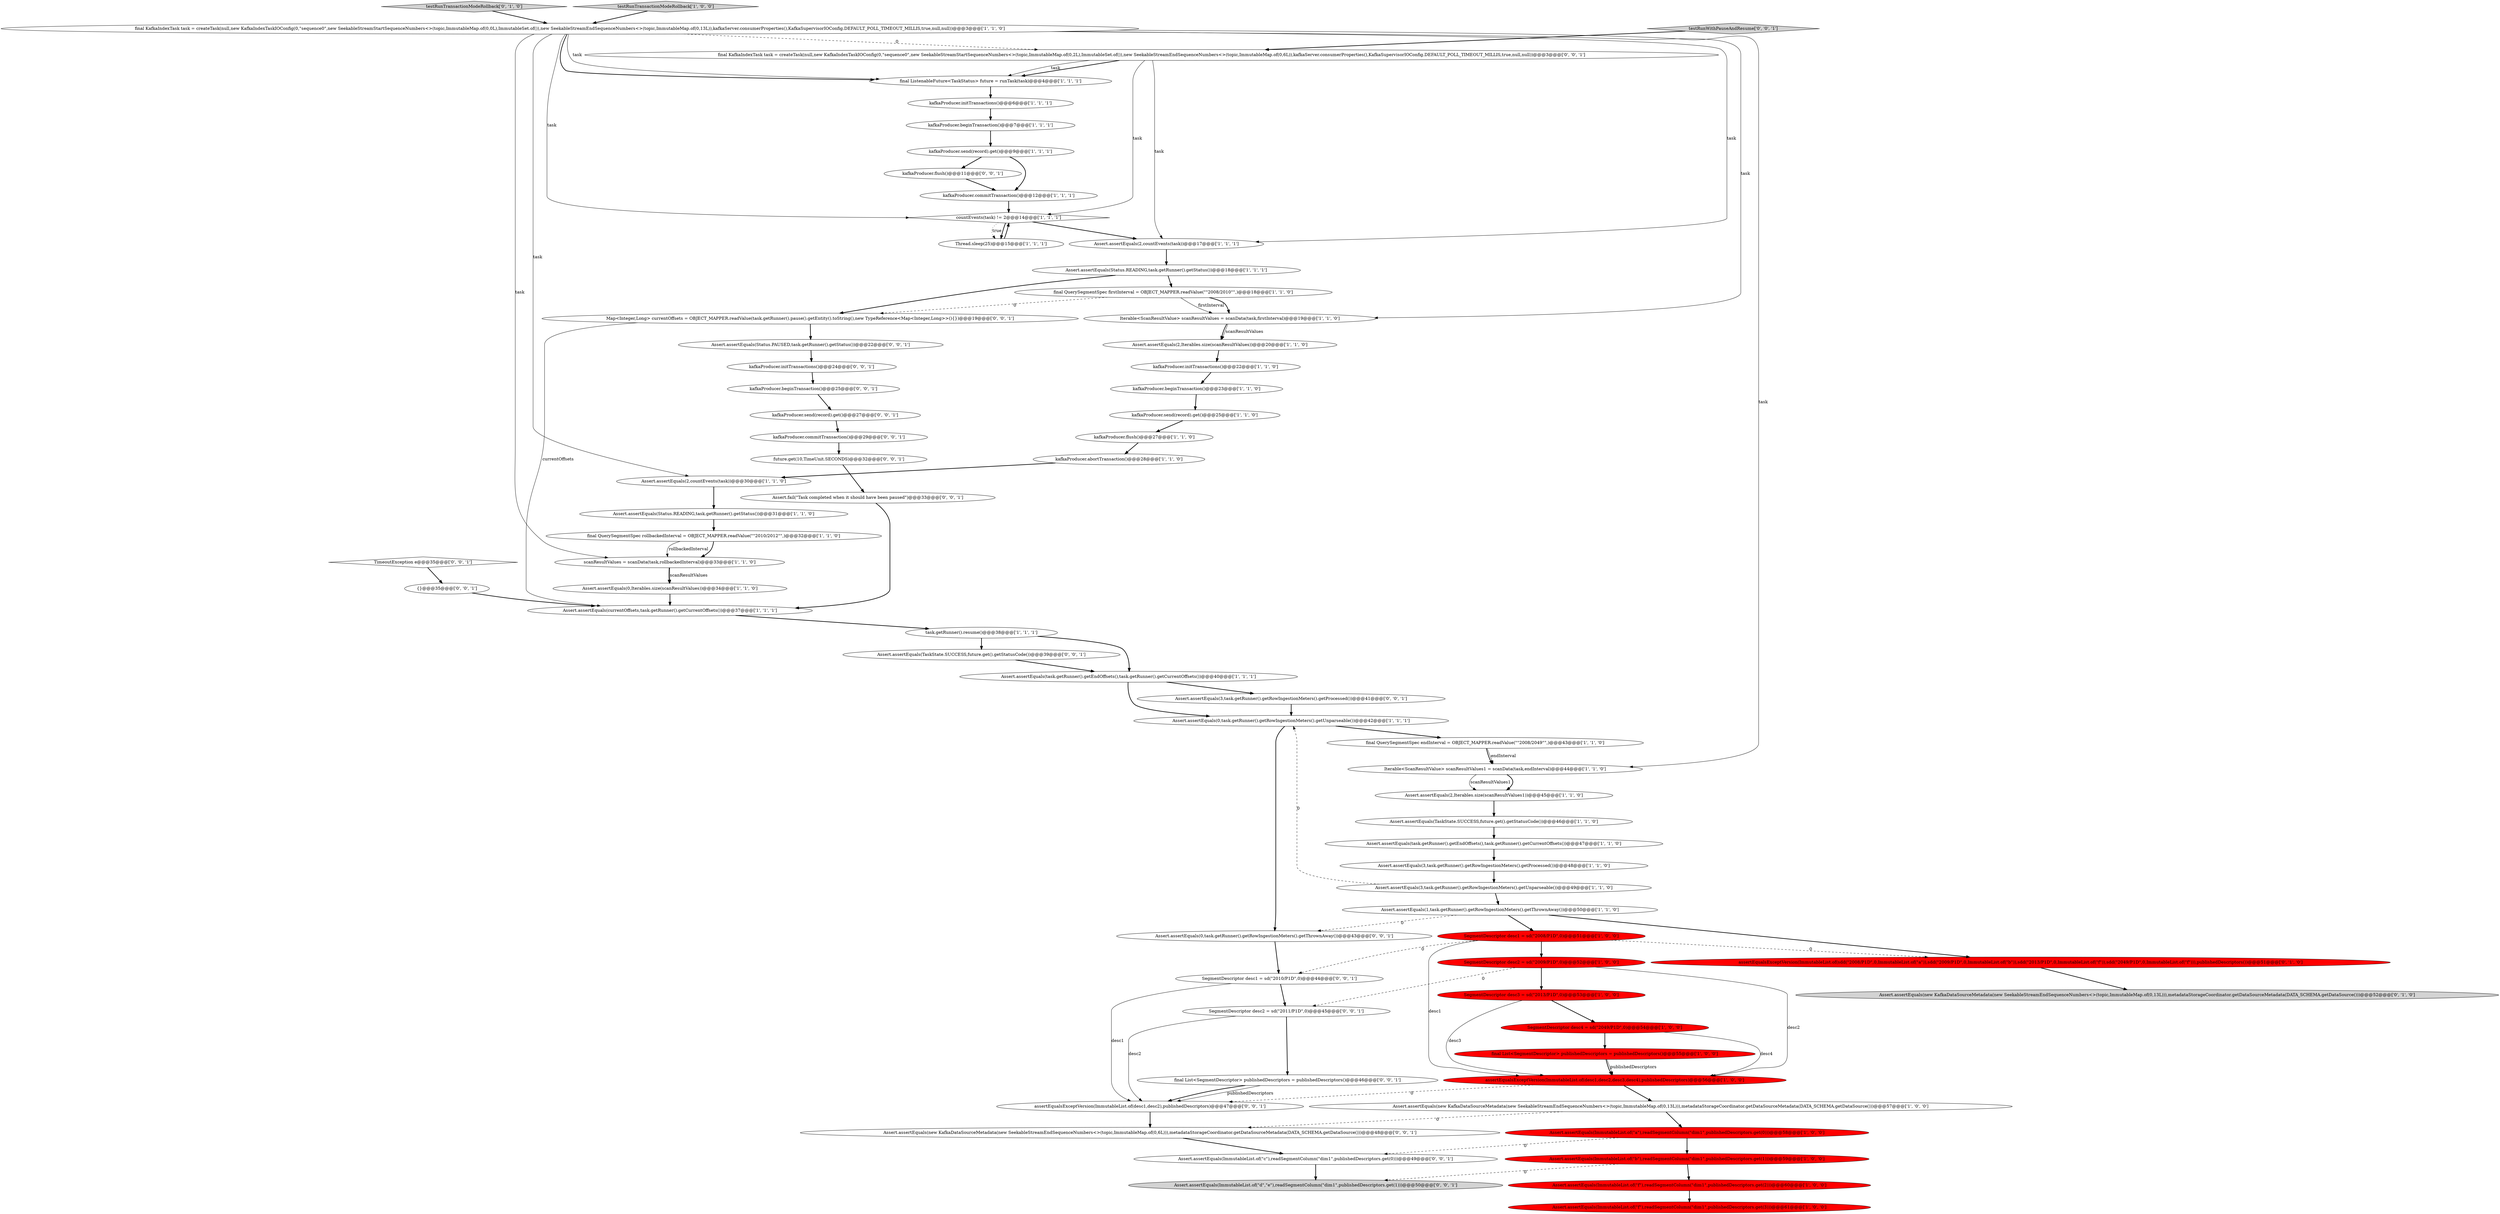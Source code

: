 digraph {
19 [style = filled, label = "SegmentDescriptor desc3 = sd(\"2013/P1D\",0)@@@53@@@['1', '0', '0']", fillcolor = red, shape = ellipse image = "AAA1AAABBB1BBB"];
2 [style = filled, label = "Assert.assertEquals(Status.READING,task.getRunner().getStatus())@@@31@@@['1', '1', '0']", fillcolor = white, shape = ellipse image = "AAA0AAABBB1BBB"];
69 [style = filled, label = "Assert.assertEquals(Status.PAUSED,task.getRunner().getStatus())@@@22@@@['0', '0', '1']", fillcolor = white, shape = ellipse image = "AAA0AAABBB3BBB"];
28 [style = filled, label = "final QuerySegmentSpec endInterval = OBJECT_MAPPER.readValue(\"\"2008/2049\"\",)@@@43@@@['1', '1', '0']", fillcolor = white, shape = ellipse image = "AAA0AAABBB1BBB"];
18 [style = filled, label = "Assert.assertEquals(ImmutableList.of(\"b\"),readSegmentColumn(\"dim1\",publishedDescriptors.get(1)))@@@59@@@['1', '0', '0']", fillcolor = red, shape = ellipse image = "AAA1AAABBB1BBB"];
20 [style = filled, label = "Assert.assertEquals(ImmutableList.of(\"a\"),readSegmentColumn(\"dim1\",publishedDescriptors.get(0)))@@@58@@@['1', '0', '0']", fillcolor = red, shape = ellipse image = "AAA1AAABBB1BBB"];
71 [style = filled, label = "kafkaProducer.send(record).get()@@@27@@@['0', '0', '1']", fillcolor = white, shape = ellipse image = "AAA0AAABBB3BBB"];
8 [style = filled, label = "Assert.assertEquals(task.getRunner().getEndOffsets(),task.getRunner().getCurrentOffsets())@@@40@@@['1', '1', '1']", fillcolor = white, shape = ellipse image = "AAA0AAABBB1BBB"];
51 [style = filled, label = "SegmentDescriptor desc1 = sd(\"2010/P1D\",0)@@@44@@@['0', '0', '1']", fillcolor = white, shape = ellipse image = "AAA0AAABBB3BBB"];
55 [style = filled, label = "kafkaProducer.initTransactions()@@@24@@@['0', '0', '1']", fillcolor = white, shape = ellipse image = "AAA0AAABBB3BBB"];
6 [style = filled, label = "Thread.sleep(25)@@@15@@@['1', '1', '1']", fillcolor = white, shape = ellipse image = "AAA0AAABBB1BBB"];
54 [style = filled, label = "kafkaProducer.commitTransaction()@@@29@@@['0', '0', '1']", fillcolor = white, shape = ellipse image = "AAA0AAABBB3BBB"];
42 [style = filled, label = "task.getRunner().resume()@@@38@@@['1', '1', '1']", fillcolor = white, shape = ellipse image = "AAA0AAABBB1BBB"];
40 [style = filled, label = "Assert.assertEquals(2,Iterables.size(scanResultValues))@@@20@@@['1', '1', '0']", fillcolor = white, shape = ellipse image = "AAA0AAABBB1BBB"];
26 [style = filled, label = "kafkaProducer.beginTransaction()@@@23@@@['1', '1', '0']", fillcolor = white, shape = ellipse image = "AAA0AAABBB1BBB"];
47 [style = filled, label = "testRunTransactionModeRollback['0', '1', '0']", fillcolor = lightgray, shape = diamond image = "AAA0AAABBB2BBB"];
48 [style = filled, label = "Assert.assertEquals(new KafkaDataSourceMetadata(new SeekableStreamEndSequenceNumbers<>(topic,ImmutableMap.of(0,13L))),metadataStorageCoordinator.getDataSourceMetadata(DATA_SCHEMA.getDataSource()))@@@52@@@['0', '1', '0']", fillcolor = lightgray, shape = ellipse image = "AAA0AAABBB2BBB"];
13 [style = filled, label = "testRunTransactionModeRollback['1', '0', '0']", fillcolor = lightgray, shape = diamond image = "AAA0AAABBB1BBB"];
53 [style = filled, label = "SegmentDescriptor desc2 = sd(\"2011/P1D\",0)@@@45@@@['0', '0', '1']", fillcolor = white, shape = ellipse image = "AAA0AAABBB3BBB"];
56 [style = filled, label = "Assert.assertEquals(TaskState.SUCCESS,future.get().getStatusCode())@@@39@@@['0', '0', '1']", fillcolor = white, shape = ellipse image = "AAA0AAABBB3BBB"];
59 [style = filled, label = "Assert.fail(\"Task completed when it should have been paused\")@@@33@@@['0', '0', '1']", fillcolor = white, shape = ellipse image = "AAA0AAABBB3BBB"];
25 [style = filled, label = "Assert.assertEquals(new KafkaDataSourceMetadata(new SeekableStreamEndSequenceNumbers<>(topic,ImmutableMap.of(0,13L))),metadataStorageCoordinator.getDataSourceMetadata(DATA_SCHEMA.getDataSource()))@@@57@@@['1', '0', '0']", fillcolor = white, shape = ellipse image = "AAA0AAABBB1BBB"];
34 [style = filled, label = "SegmentDescriptor desc4 = sd(\"2049/P1D\",0)@@@54@@@['1', '0', '0']", fillcolor = red, shape = ellipse image = "AAA1AAABBB1BBB"];
5 [style = filled, label = "countEvents(task) != 2@@@14@@@['1', '1', '1']", fillcolor = white, shape = diamond image = "AAA0AAABBB1BBB"];
17 [style = filled, label = "assertEqualsExceptVersion(ImmutableList.of(desc1,desc2,desc3,desc4),publishedDescriptors)@@@56@@@['1', '0', '0']", fillcolor = red, shape = ellipse image = "AAA1AAABBB1BBB"];
43 [style = filled, label = "kafkaProducer.initTransactions()@@@6@@@['1', '1', '1']", fillcolor = white, shape = ellipse image = "AAA0AAABBB1BBB"];
63 [style = filled, label = "final KafkaIndexTask task = createTask(null,new KafkaIndexTaskIOConfig(0,\"sequence0\",new SeekableStreamStartSequenceNumbers<>(topic,ImmutableMap.of(0,2L),ImmutableSet.of()),new SeekableStreamEndSequenceNumbers<>(topic,ImmutableMap.of(0,6L)),kafkaServer.consumerProperties(),KafkaSupervisorIOConfig.DEFAULT_POLL_TIMEOUT_MILLIS,true,null,null))@@@3@@@['0', '0', '1']", fillcolor = white, shape = ellipse image = "AAA0AAABBB3BBB"];
49 [style = filled, label = "assertEqualsExceptVersion(ImmutableList.of(sdd(\"2008/P1D\",0,ImmutableList.of(\"a\")),sdd(\"2009/P1D\",0,ImmutableList.of(\"b\")),sdd(\"2013/P1D\",0,ImmutableList.of(\"f\")),sdd(\"2049/P1D\",0,ImmutableList.of(\"f\"))),publishedDescriptors())@@@51@@@['0', '1', '0']", fillcolor = red, shape = ellipse image = "AAA1AAABBB2BBB"];
23 [style = filled, label = "Iterable<ScanResultValue> scanResultValues1 = scanData(task,endInterval)@@@44@@@['1', '1', '0']", fillcolor = white, shape = ellipse image = "AAA0AAABBB1BBB"];
68 [style = filled, label = "testRunWithPauseAndResume['0', '0', '1']", fillcolor = lightgray, shape = diamond image = "AAA0AAABBB3BBB"];
0 [style = filled, label = "Assert.assertEquals(3,task.getRunner().getRowIngestionMeters().getUnparseable())@@@49@@@['1', '1', '0']", fillcolor = white, shape = ellipse image = "AAA0AAABBB1BBB"];
3 [style = filled, label = "Assert.assertEquals(currentOffsets,task.getRunner().getCurrentOffsets())@@@37@@@['1', '1', '1']", fillcolor = white, shape = ellipse image = "AAA0AAABBB1BBB"];
35 [style = filled, label = "Assert.assertEquals(2,countEvents(task))@@@17@@@['1', '1', '1']", fillcolor = white, shape = ellipse image = "AAA0AAABBB1BBB"];
36 [style = filled, label = "final QuerySegmentSpec rollbackedInterval = OBJECT_MAPPER.readValue(\"\"2010/2012\"\",)@@@32@@@['1', '1', '0']", fillcolor = white, shape = ellipse image = "AAA0AAABBB1BBB"];
37 [style = filled, label = "final List<SegmentDescriptor> publishedDescriptors = publishedDescriptors()@@@55@@@['1', '0', '0']", fillcolor = red, shape = ellipse image = "AAA1AAABBB1BBB"];
24 [style = filled, label = "Assert.assertEquals(0,Iterables.size(scanResultValues))@@@34@@@['1', '1', '0']", fillcolor = white, shape = ellipse image = "AAA0AAABBB1BBB"];
46 [style = filled, label = "Assert.assertEquals(2,countEvents(task))@@@30@@@['1', '1', '0']", fillcolor = white, shape = ellipse image = "AAA0AAABBB1BBB"];
16 [style = filled, label = "kafkaProducer.beginTransaction()@@@7@@@['1', '1', '1']", fillcolor = white, shape = ellipse image = "AAA0AAABBB1BBB"];
1 [style = filled, label = "SegmentDescriptor desc1 = sd(\"2008/P1D\",0)@@@51@@@['1', '0', '0']", fillcolor = red, shape = ellipse image = "AAA1AAABBB1BBB"];
9 [style = filled, label = "Iterable<ScanResultValue> scanResultValues = scanData(task,firstInterval)@@@19@@@['1', '1', '0']", fillcolor = white, shape = ellipse image = "AAA0AAABBB1BBB"];
50 [style = filled, label = "final List<SegmentDescriptor> publishedDescriptors = publishedDescriptors()@@@46@@@['0', '0', '1']", fillcolor = white, shape = ellipse image = "AAA0AAABBB3BBB"];
66 [style = filled, label = "Assert.assertEquals(0,task.getRunner().getRowIngestionMeters().getThrownAway())@@@43@@@['0', '0', '1']", fillcolor = white, shape = ellipse image = "AAA0AAABBB3BBB"];
32 [style = filled, label = "kafkaProducer.send(record).get()@@@9@@@['1', '1', '1']", fillcolor = white, shape = ellipse image = "AAA0AAABBB1BBB"];
44 [style = filled, label = "Assert.assertEquals(ImmutableList.of(\"f\"),readSegmentColumn(\"dim1\",publishedDescriptors.get(3)))@@@61@@@['1', '0', '0']", fillcolor = red, shape = ellipse image = "AAA1AAABBB1BBB"];
41 [style = filled, label = "kafkaProducer.abortTransaction()@@@28@@@['1', '1', '0']", fillcolor = white, shape = ellipse image = "AAA0AAABBB1BBB"];
30 [style = filled, label = "kafkaProducer.flush()@@@27@@@['1', '1', '0']", fillcolor = white, shape = ellipse image = "AAA0AAABBB1BBB"];
4 [style = filled, label = "kafkaProducer.initTransactions()@@@22@@@['1', '1', '0']", fillcolor = white, shape = ellipse image = "AAA0AAABBB1BBB"];
70 [style = filled, label = "kafkaProducer.flush()@@@11@@@['0', '0', '1']", fillcolor = white, shape = ellipse image = "AAA0AAABBB3BBB"];
72 [style = filled, label = "Assert.assertEquals(new KafkaDataSourceMetadata(new SeekableStreamEndSequenceNumbers<>(topic,ImmutableMap.of(0,6L))),metadataStorageCoordinator.getDataSourceMetadata(DATA_SCHEMA.getDataSource()))@@@48@@@['0', '0', '1']", fillcolor = white, shape = ellipse image = "AAA0AAABBB3BBB"];
45 [style = filled, label = "Assert.assertEquals(3,task.getRunner().getRowIngestionMeters().getProcessed())@@@48@@@['1', '1', '0']", fillcolor = white, shape = ellipse image = "AAA0AAABBB1BBB"];
39 [style = filled, label = "SegmentDescriptor desc2 = sd(\"2009/P1D\",0)@@@52@@@['1', '0', '0']", fillcolor = red, shape = ellipse image = "AAA1AAABBB1BBB"];
7 [style = filled, label = "kafkaProducer.send(record).get()@@@25@@@['1', '1', '0']", fillcolor = white, shape = ellipse image = "AAA0AAABBB1BBB"];
62 [style = filled, label = "future.get(10,TimeUnit.SECONDS)@@@32@@@['0', '0', '1']", fillcolor = white, shape = ellipse image = "AAA0AAABBB3BBB"];
65 [style = filled, label = "TimeoutException e@@@35@@@['0', '0', '1']", fillcolor = white, shape = diamond image = "AAA0AAABBB3BBB"];
57 [style = filled, label = "Assert.assertEquals(3,task.getRunner().getRowIngestionMeters().getProcessed())@@@41@@@['0', '0', '1']", fillcolor = white, shape = ellipse image = "AAA0AAABBB3BBB"];
21 [style = filled, label = "kafkaProducer.commitTransaction()@@@12@@@['1', '1', '1']", fillcolor = white, shape = ellipse image = "AAA0AAABBB1BBB"];
15 [style = filled, label = "Assert.assertEquals(1,task.getRunner().getRowIngestionMeters().getThrownAway())@@@50@@@['1', '1', '0']", fillcolor = white, shape = ellipse image = "AAA0AAABBB1BBB"];
22 [style = filled, label = "Assert.assertEquals(0,task.getRunner().getRowIngestionMeters().getUnparseable())@@@42@@@['1', '1', '1']", fillcolor = white, shape = ellipse image = "AAA0AAABBB1BBB"];
61 [style = filled, label = "Map<Integer,Long> currentOffsets = OBJECT_MAPPER.readValue(task.getRunner().pause().getEntity().toString(),new TypeReference<Map<Integer,Long>>(){})@@@19@@@['0', '0', '1']", fillcolor = white, shape = ellipse image = "AAA0AAABBB3BBB"];
31 [style = filled, label = "Assert.assertEquals(ImmutableList.of(\"f\"),readSegmentColumn(\"dim1\",publishedDescriptors.get(2)))@@@60@@@['1', '0', '0']", fillcolor = red, shape = ellipse image = "AAA1AAABBB1BBB"];
38 [style = filled, label = "Assert.assertEquals(TaskState.SUCCESS,future.get().getStatusCode())@@@46@@@['1', '1', '0']", fillcolor = white, shape = ellipse image = "AAA0AAABBB1BBB"];
64 [style = filled, label = "{}@@@35@@@['0', '0', '1']", fillcolor = white, shape = ellipse image = "AAA0AAABBB3BBB"];
11 [style = filled, label = "Assert.assertEquals(2,Iterables.size(scanResultValues1))@@@45@@@['1', '1', '0']", fillcolor = white, shape = ellipse image = "AAA0AAABBB1BBB"];
67 [style = filled, label = "Assert.assertEquals(ImmutableList.of(\"d\",\"e\"),readSegmentColumn(\"dim1\",publishedDescriptors.get(1)))@@@50@@@['0', '0', '1']", fillcolor = lightgray, shape = ellipse image = "AAA0AAABBB3BBB"];
12 [style = filled, label = "final ListenableFuture<TaskStatus> future = runTask(task)@@@4@@@['1', '1', '1']", fillcolor = white, shape = ellipse image = "AAA0AAABBB1BBB"];
27 [style = filled, label = "final KafkaIndexTask task = createTask(null,new KafkaIndexTaskIOConfig(0,\"sequence0\",new SeekableStreamStartSequenceNumbers<>(topic,ImmutableMap.of(0,0L),ImmutableSet.of()),new SeekableStreamEndSequenceNumbers<>(topic,ImmutableMap.of(0,13L)),kafkaServer.consumerProperties(),KafkaSupervisorIOConfig.DEFAULT_POLL_TIMEOUT_MILLIS,true,null,null))@@@3@@@['1', '1', '0']", fillcolor = white, shape = ellipse image = "AAA0AAABBB1BBB"];
52 [style = filled, label = "Assert.assertEquals(ImmutableList.of(\"c\"),readSegmentColumn(\"dim1\",publishedDescriptors.get(0)))@@@49@@@['0', '0', '1']", fillcolor = white, shape = ellipse image = "AAA0AAABBB3BBB"];
29 [style = filled, label = "final QuerySegmentSpec firstInterval = OBJECT_MAPPER.readValue(\"\"2008/2010\"\",)@@@18@@@['1', '1', '0']", fillcolor = white, shape = ellipse image = "AAA0AAABBB1BBB"];
10 [style = filled, label = "scanResultValues = scanData(task,rollbackedInterval)@@@33@@@['1', '1', '0']", fillcolor = white, shape = ellipse image = "AAA0AAABBB1BBB"];
33 [style = filled, label = "Assert.assertEquals(task.getRunner().getEndOffsets(),task.getRunner().getCurrentOffsets())@@@47@@@['1', '1', '0']", fillcolor = white, shape = ellipse image = "AAA0AAABBB1BBB"];
14 [style = filled, label = "Assert.assertEquals(Status.READING,task.getRunner().getStatus())@@@18@@@['1', '1', '1']", fillcolor = white, shape = ellipse image = "AAA0AAABBB1BBB"];
60 [style = filled, label = "kafkaProducer.beginTransaction()@@@25@@@['0', '0', '1']", fillcolor = white, shape = ellipse image = "AAA0AAABBB3BBB"];
58 [style = filled, label = "assertEqualsExceptVersion(ImmutableList.of(desc1,desc2),publishedDescriptors)@@@47@@@['0', '0', '1']", fillcolor = white, shape = ellipse image = "AAA0AAABBB3BBB"];
40->4 [style = bold, label=""];
17->25 [style = bold, label=""];
39->19 [style = bold, label=""];
20->52 [style = dashed, label="0"];
7->30 [style = bold, label=""];
64->3 [style = bold, label=""];
51->58 [style = solid, label="desc1"];
10->24 [style = bold, label=""];
46->2 [style = bold, label=""];
34->17 [style = solid, label="desc4"];
27->35 [style = solid, label="task"];
10->24 [style = solid, label="scanResultValues"];
27->46 [style = solid, label="task"];
60->71 [style = bold, label=""];
49->48 [style = bold, label=""];
51->53 [style = bold, label=""];
1->17 [style = solid, label="desc1"];
47->27 [style = bold, label=""];
27->63 [style = dashed, label="0"];
0->15 [style = bold, label=""];
69->55 [style = bold, label=""];
27->5 [style = solid, label="task"];
1->49 [style = dashed, label="0"];
39->17 [style = solid, label="desc2"];
52->67 [style = bold, label=""];
45->0 [style = bold, label=""];
2->36 [style = bold, label=""];
56->8 [style = bold, label=""];
37->17 [style = solid, label="publishedDescriptors"];
33->45 [style = bold, label=""];
32->70 [style = bold, label=""];
8->57 [style = bold, label=""];
9->40 [style = bold, label=""];
55->60 [style = bold, label=""];
18->31 [style = bold, label=""];
43->16 [style = bold, label=""];
19->34 [style = bold, label=""];
30->41 [style = bold, label=""];
29->9 [style = solid, label="firstInterval"];
26->7 [style = bold, label=""];
27->12 [style = bold, label=""];
72->52 [style = bold, label=""];
5->6 [style = dotted, label="true"];
54->62 [style = bold, label=""];
16->32 [style = bold, label=""];
8->22 [style = bold, label=""];
28->23 [style = solid, label="endInterval"];
20->18 [style = bold, label=""];
5->6 [style = bold, label=""];
42->56 [style = bold, label=""];
70->21 [style = bold, label=""];
66->51 [style = bold, label=""];
41->46 [style = bold, label=""];
14->61 [style = bold, label=""];
61->3 [style = solid, label="currentOffsets"];
38->33 [style = bold, label=""];
24->3 [style = bold, label=""];
39->53 [style = dashed, label="0"];
1->39 [style = bold, label=""];
71->54 [style = bold, label=""];
50->58 [style = bold, label=""];
27->23 [style = solid, label="task"];
68->63 [style = bold, label=""];
42->8 [style = bold, label=""];
61->69 [style = bold, label=""];
1->51 [style = dashed, label="0"];
22->28 [style = bold, label=""];
35->14 [style = bold, label=""];
3->42 [style = bold, label=""];
29->61 [style = dashed, label="0"];
25->72 [style = dashed, label="0"];
27->9 [style = solid, label="task"];
9->40 [style = solid, label="scanResultValues"];
53->50 [style = bold, label=""];
21->5 [style = bold, label=""];
63->12 [style = bold, label=""];
6->5 [style = bold, label=""];
25->20 [style = bold, label=""];
58->72 [style = bold, label=""];
13->27 [style = bold, label=""];
22->66 [style = bold, label=""];
31->44 [style = bold, label=""];
28->23 [style = bold, label=""];
50->58 [style = solid, label="publishedDescriptors"];
14->29 [style = bold, label=""];
53->58 [style = solid, label="desc2"];
19->17 [style = solid, label="desc3"];
12->43 [style = bold, label=""];
23->11 [style = bold, label=""];
59->3 [style = bold, label=""];
5->35 [style = bold, label=""];
36->10 [style = bold, label=""];
15->1 [style = bold, label=""];
62->59 [style = bold, label=""];
15->49 [style = bold, label=""];
27->12 [style = solid, label="task"];
32->21 [style = bold, label=""];
11->38 [style = bold, label=""];
17->58 [style = dashed, label="0"];
65->64 [style = bold, label=""];
29->9 [style = bold, label=""];
37->17 [style = bold, label=""];
4->26 [style = bold, label=""];
27->10 [style = solid, label="task"];
36->10 [style = solid, label="rollbackedInterval"];
23->11 [style = solid, label="scanResultValues1"];
0->22 [style = dashed, label="0"];
63->12 [style = solid, label="task"];
34->37 [style = bold, label=""];
15->66 [style = dashed, label="0"];
57->22 [style = bold, label=""];
63->35 [style = solid, label="task"];
18->67 [style = dashed, label="0"];
63->5 [style = solid, label="task"];
}
